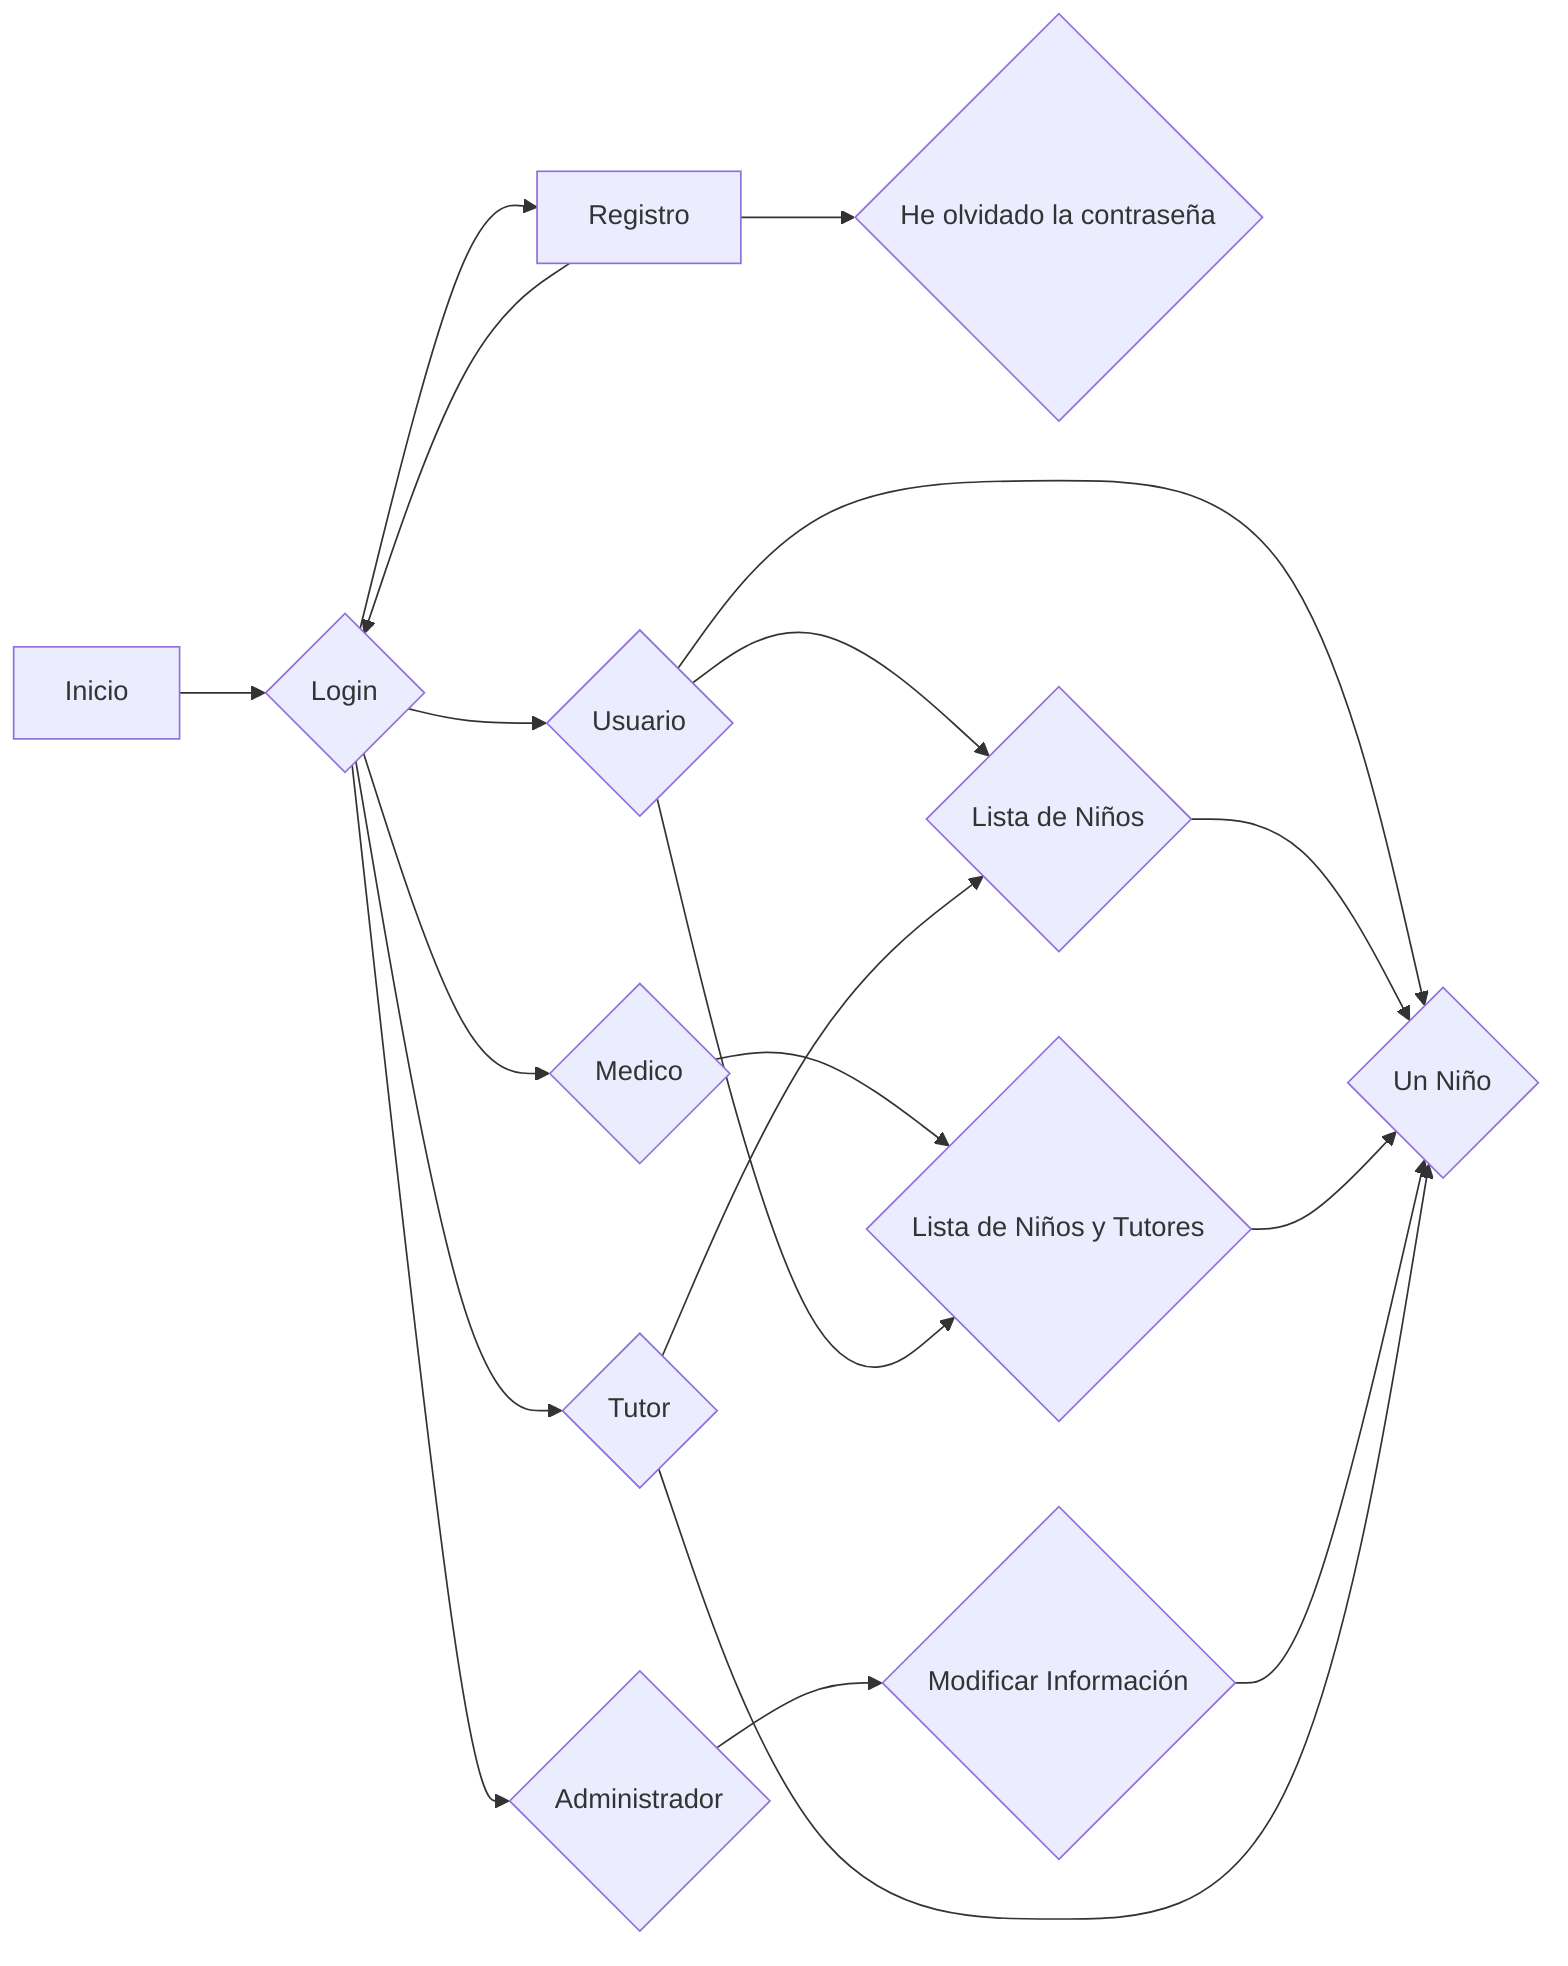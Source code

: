 graph LR
    A[Inicio] --> B{Login}
    B --> C[Registro]
    C --> B
    C --> D{He olvidado la contraseña}
    B --> E{Administrador}
    B --> F{Medico}
    B --> G{Usuario}
    B --> H{Tutor}
    G --> I{Un Niño}
    G --> J{Lista de Niños}
    J --> I
    F --> K{Lista de Niños y Tutores}
    K --> I
    E --> L{Modificar Información}
    L --> I
    G --> K
    H --> I
    H --> J